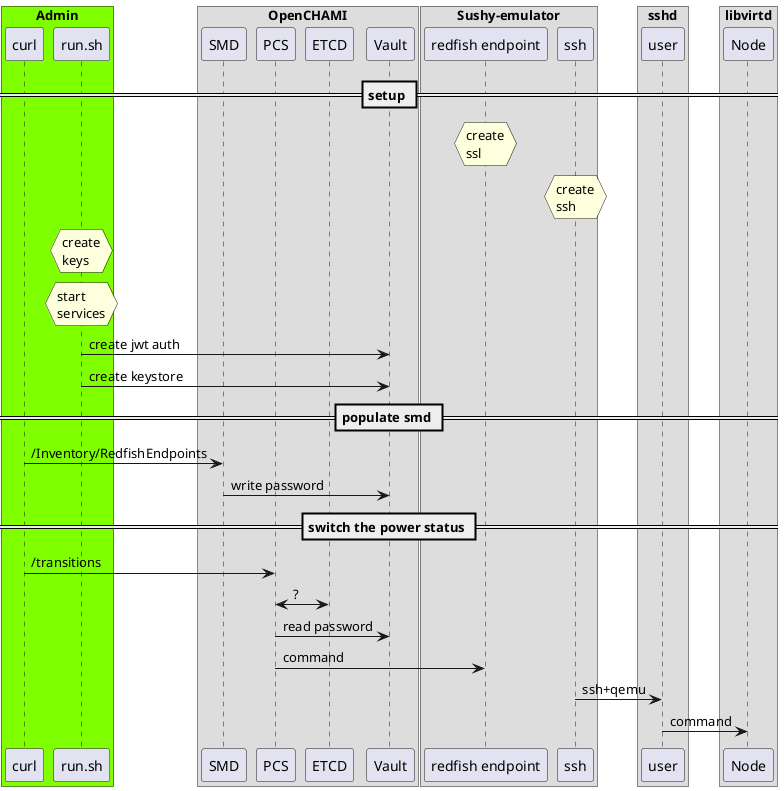 @startuml

Box "Admin" #chartreuse
participant curl
participant run as "run.sh"
end box

Box "OpenCHAMI"
participant smd as "SMD"
participant pcs as "PCS"
participant etcd as "ETCD"
participant vault as "Vault"
end box

Box "Sushy-emulator"
participant sushy_emulator_rfe as "redfish endpoint"
participant sushy_emulator_ssh as "ssh"
end box

Box "sshd"
participant user
end box

Box "libvirtd"
participant virtual_node as "Node"
end box

== setup ==

hnote over sushy_emulator_rfe : create\nssl
hnote over sushy_emulator_ssh : create\nssh

hnote over run : create\nkeys
hnote over run : start\nservices

run -> vault : create jwt auth
run -> vault : create keystore

== populate smd ==

curl -> smd : /Inventory/RedfishEndpoints
smd -> vault : write password

== switch the power status ==

curl -> pcs : /transitions
pcs <-> etcd : ?
pcs -> vault : read password
pcs -> sushy_emulator_rfe : command
sushy_emulator_ssh -> user : ssh+qemu
user -> virtual_node : command

@enduml
